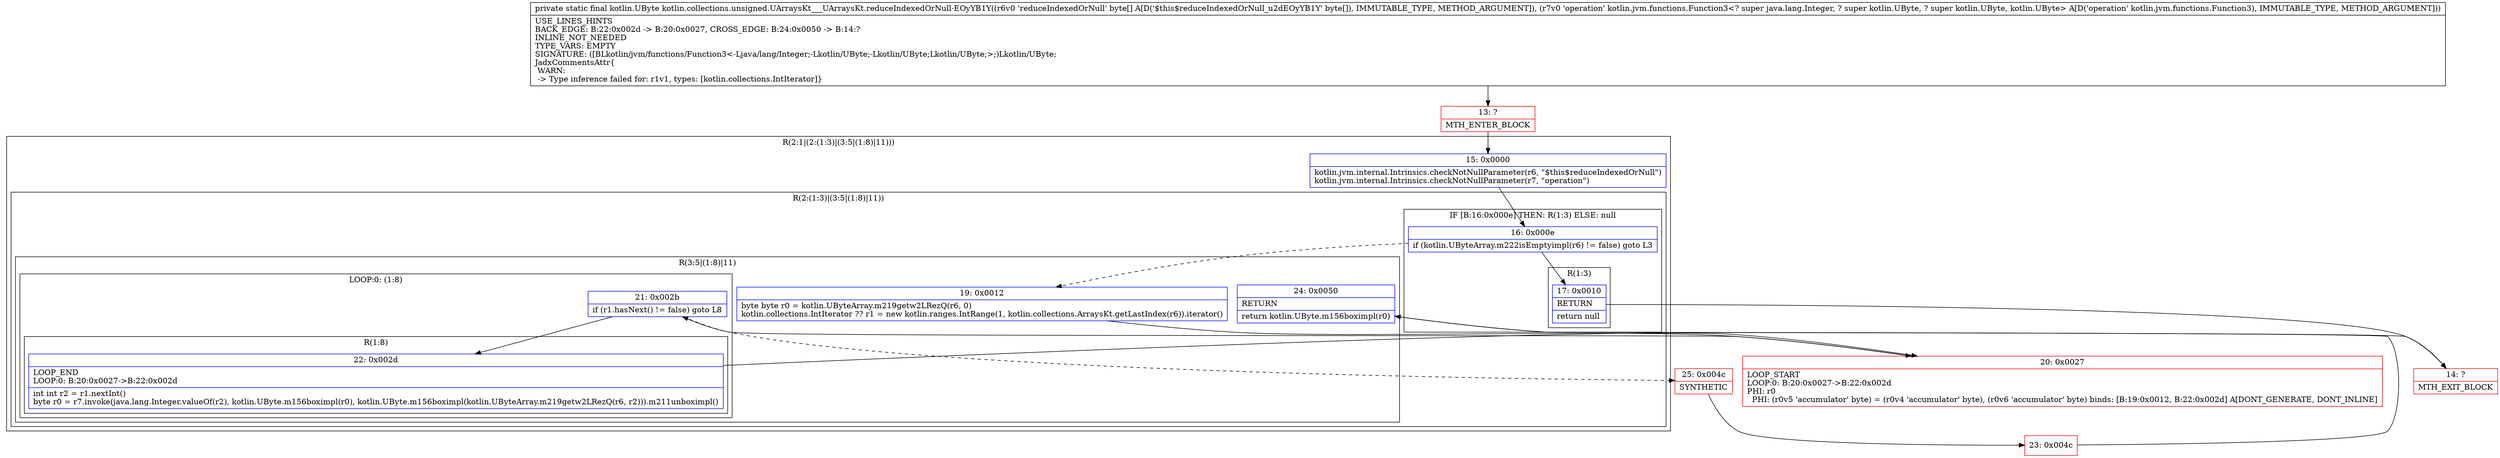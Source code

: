 digraph "CFG forkotlin.collections.unsigned.UArraysKt___UArraysKt.reduceIndexedOrNull\-EOyYB1Y([BLkotlin\/jvm\/functions\/Function3;)Lkotlin\/UByte;" {
subgraph cluster_Region_1855139902 {
label = "R(2:1|(2:(1:3)|(3:5|(1:8)|11)))";
node [shape=record,color=blue];
Node_15 [shape=record,label="{15\:\ 0x0000|kotlin.jvm.internal.Intrinsics.checkNotNullParameter(r6, \"$this$reduceIndexedOrNull\")\lkotlin.jvm.internal.Intrinsics.checkNotNullParameter(r7, \"operation\")\l}"];
subgraph cluster_Region_837479309 {
label = "R(2:(1:3)|(3:5|(1:8)|11))";
node [shape=record,color=blue];
subgraph cluster_IfRegion_1786122022 {
label = "IF [B:16:0x000e] THEN: R(1:3) ELSE: null";
node [shape=record,color=blue];
Node_16 [shape=record,label="{16\:\ 0x000e|if (kotlin.UByteArray.m222isEmptyimpl(r6) != false) goto L3\l}"];
subgraph cluster_Region_92576767 {
label = "R(1:3)";
node [shape=record,color=blue];
Node_17 [shape=record,label="{17\:\ 0x0010|RETURN\l|return null\l}"];
}
}
subgraph cluster_Region_520240187 {
label = "R(3:5|(1:8)|11)";
node [shape=record,color=blue];
Node_19 [shape=record,label="{19\:\ 0x0012|byte byte r0 = kotlin.UByteArray.m219getw2LRezQ(r6, 0)\lkotlin.collections.IntIterator ?? r1 = new kotlin.ranges.IntRange(1, kotlin.collections.ArraysKt.getLastIndex(r6)).iterator()\l}"];
subgraph cluster_LoopRegion_1181201452 {
label = "LOOP:0: (1:8)";
node [shape=record,color=blue];
Node_21 [shape=record,label="{21\:\ 0x002b|if (r1.hasNext() != false) goto L8\l}"];
subgraph cluster_Region_85510728 {
label = "R(1:8)";
node [shape=record,color=blue];
Node_22 [shape=record,label="{22\:\ 0x002d|LOOP_END\lLOOP:0: B:20:0x0027\-\>B:22:0x002d\l|int int r2 = r1.nextInt()\lbyte r0 = r7.invoke(java.lang.Integer.valueOf(r2), kotlin.UByte.m156boximpl(r0), kotlin.UByte.m156boximpl(kotlin.UByteArray.m219getw2LRezQ(r6, r2))).m211unboximpl()\l}"];
}
}
Node_24 [shape=record,label="{24\:\ 0x0050|RETURN\l|return kotlin.UByte.m156boximpl(r0)\l}"];
}
}
}
Node_13 [shape=record,color=red,label="{13\:\ ?|MTH_ENTER_BLOCK\l}"];
Node_14 [shape=record,color=red,label="{14\:\ ?|MTH_EXIT_BLOCK\l}"];
Node_20 [shape=record,color=red,label="{20\:\ 0x0027|LOOP_START\lLOOP:0: B:20:0x0027\-\>B:22:0x002d\lPHI: r0 \l  PHI: (r0v5 'accumulator' byte) = (r0v4 'accumulator' byte), (r0v6 'accumulator' byte) binds: [B:19:0x0012, B:22:0x002d] A[DONT_GENERATE, DONT_INLINE]\l}"];
Node_25 [shape=record,color=red,label="{25\:\ 0x004c|SYNTHETIC\l}"];
Node_23 [shape=record,color=red,label="{23\:\ 0x004c}"];
MethodNode[shape=record,label="{private static final kotlin.UByte kotlin.collections.unsigned.UArraysKt___UArraysKt.reduceIndexedOrNull\-EOyYB1Y((r6v0 'reduceIndexedOrNull' byte[] A[D('$this$reduceIndexedOrNull_u2dEOyYB1Y' byte[]), IMMUTABLE_TYPE, METHOD_ARGUMENT]), (r7v0 'operation' kotlin.jvm.functions.Function3\<? super java.lang.Integer, ? super kotlin.UByte, ? super kotlin.UByte, kotlin.UByte\> A[D('operation' kotlin.jvm.functions.Function3), IMMUTABLE_TYPE, METHOD_ARGUMENT]))  | USE_LINES_HINTS\lBACK_EDGE: B:22:0x002d \-\> B:20:0x0027, CROSS_EDGE: B:24:0x0050 \-\> B:14:?\lINLINE_NOT_NEEDED\lTYPE_VARS: EMPTY\lSIGNATURE: ([BLkotlin\/jvm\/functions\/Function3\<\-Ljava\/lang\/Integer;\-Lkotlin\/UByte;\-Lkotlin\/UByte;Lkotlin\/UByte;\>;)Lkotlin\/UByte;\lJadxCommentsAttr\{\l WARN: \l \-\> Type inference failed for: r1v1, types: [kotlin.collections.IntIterator]\}\l}"];
MethodNode -> Node_13;Node_15 -> Node_16;
Node_16 -> Node_17;
Node_16 -> Node_19[style=dashed];
Node_17 -> Node_14;
Node_19 -> Node_20;
Node_21 -> Node_22;
Node_21 -> Node_25[style=dashed];
Node_22 -> Node_20;
Node_24 -> Node_14;
Node_13 -> Node_15;
Node_20 -> Node_21;
Node_25 -> Node_23;
Node_23 -> Node_24;
}

